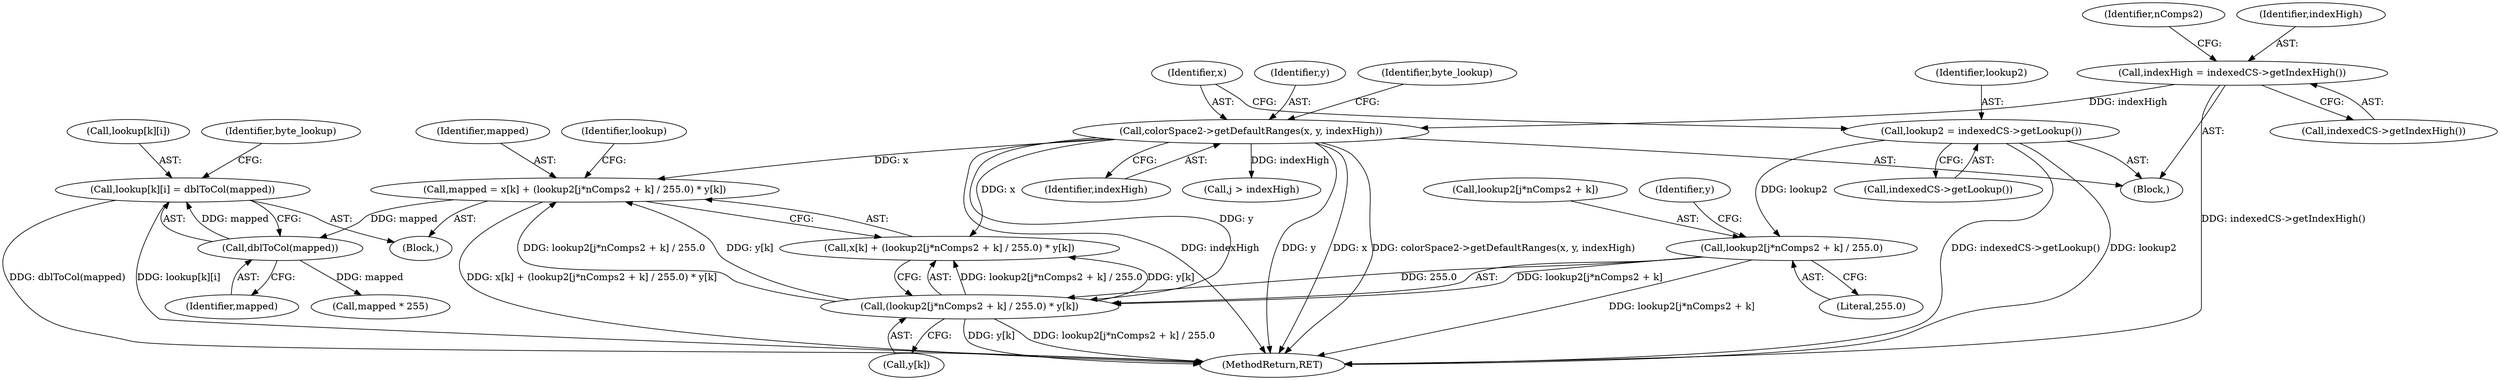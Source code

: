 digraph "0_poppler_7b2d314a61fd0e12f47c62996cb49ec0d1ba747a_4@array" {
"1000361" [label="(Call,lookup[k][i] = dblToCol(mapped))"];
"1000367" [label="(Call,dblToCol(mapped))"];
"1000342" [label="(Call,mapped = x[k] + (lookup2[j*nComps2 + k] / 255.0) * y[k])"];
"1000263" [label="(Call,colorSpace2->getDefaultRanges(x, y, indexHigh))"];
"1000254" [label="(Call,indexHigh = indexedCS->getIndexHigh())"];
"1000348" [label="(Call,(lookup2[j*nComps2 + k] / 255.0) * y[k])"];
"1000349" [label="(Call,lookup2[j*nComps2 + k] / 255.0)"];
"1000260" [label="(Call,lookup2 = indexedCS->getLookup())"];
"1000260" [label="(Call,lookup2 = indexedCS->getLookup())"];
"1000343" [label="(Identifier,mapped)"];
"1000254" [label="(Call,indexHigh = indexedCS->getIndexHigh())"];
"1000357" [label="(Literal,255.0)"];
"1000593" [label="(MethodReturn,RET)"];
"1000245" [label="(Block,)"];
"1000263" [label="(Call,colorSpace2->getDefaultRanges(x, y, indexHigh))"];
"1000307" [label="(Block,)"];
"1000256" [label="(Call,indexedCS->getIndexHigh())"];
"1000266" [label="(Identifier,indexHigh)"];
"1000262" [label="(Call,indexedCS->getLookup())"];
"1000361" [label="(Call,lookup[k][i] = dblToCol(mapped))"];
"1000348" [label="(Call,(lookup2[j*nComps2 + k] / 255.0) * y[k])"];
"1000344" [label="(Call,x[k] + (lookup2[j*nComps2 + k] / 255.0) * y[k])"];
"1000364" [label="(Identifier,lookup)"];
"1000342" [label="(Call,mapped = x[k] + (lookup2[j*nComps2 + k] / 255.0) * y[k])"];
"1000335" [label="(Call,j > indexHigh)"];
"1000362" [label="(Call,lookup[k][i])"];
"1000379" [label="(Call,mapped * 255)"];
"1000264" [label="(Identifier,x)"];
"1000368" [label="(Identifier,mapped)"];
"1000261" [label="(Identifier,lookup2)"];
"1000358" [label="(Call,y[k])"];
"1000265" [label="(Identifier,y)"];
"1000350" [label="(Call,lookup2[j*nComps2 + k])"];
"1000359" [label="(Identifier,y)"];
"1000367" [label="(Call,dblToCol(mapped))"];
"1000258" [label="(Identifier,nComps2)"];
"1000255" [label="(Identifier,indexHigh)"];
"1000371" [label="(Identifier,byte_lookup)"];
"1000268" [label="(Identifier,byte_lookup)"];
"1000349" [label="(Call,lookup2[j*nComps2 + k] / 255.0)"];
"1000361" -> "1000307"  [label="AST: "];
"1000361" -> "1000367"  [label="CFG: "];
"1000362" -> "1000361"  [label="AST: "];
"1000367" -> "1000361"  [label="AST: "];
"1000371" -> "1000361"  [label="CFG: "];
"1000361" -> "1000593"  [label="DDG: dblToCol(mapped)"];
"1000361" -> "1000593"  [label="DDG: lookup[k][i]"];
"1000367" -> "1000361"  [label="DDG: mapped"];
"1000367" -> "1000368"  [label="CFG: "];
"1000368" -> "1000367"  [label="AST: "];
"1000342" -> "1000367"  [label="DDG: mapped"];
"1000367" -> "1000379"  [label="DDG: mapped"];
"1000342" -> "1000307"  [label="AST: "];
"1000342" -> "1000344"  [label="CFG: "];
"1000343" -> "1000342"  [label="AST: "];
"1000344" -> "1000342"  [label="AST: "];
"1000364" -> "1000342"  [label="CFG: "];
"1000342" -> "1000593"  [label="DDG: x[k] + (lookup2[j*nComps2 + k] / 255.0) * y[k]"];
"1000263" -> "1000342"  [label="DDG: x"];
"1000348" -> "1000342"  [label="DDG: lookup2[j*nComps2 + k] / 255.0"];
"1000348" -> "1000342"  [label="DDG: y[k]"];
"1000263" -> "1000245"  [label="AST: "];
"1000263" -> "1000266"  [label="CFG: "];
"1000264" -> "1000263"  [label="AST: "];
"1000265" -> "1000263"  [label="AST: "];
"1000266" -> "1000263"  [label="AST: "];
"1000268" -> "1000263"  [label="CFG: "];
"1000263" -> "1000593"  [label="DDG: y"];
"1000263" -> "1000593"  [label="DDG: x"];
"1000263" -> "1000593"  [label="DDG: colorSpace2->getDefaultRanges(x, y, indexHigh)"];
"1000263" -> "1000593"  [label="DDG: indexHigh"];
"1000254" -> "1000263"  [label="DDG: indexHigh"];
"1000263" -> "1000335"  [label="DDG: indexHigh"];
"1000263" -> "1000344"  [label="DDG: x"];
"1000263" -> "1000348"  [label="DDG: y"];
"1000254" -> "1000245"  [label="AST: "];
"1000254" -> "1000256"  [label="CFG: "];
"1000255" -> "1000254"  [label="AST: "];
"1000256" -> "1000254"  [label="AST: "];
"1000258" -> "1000254"  [label="CFG: "];
"1000254" -> "1000593"  [label="DDG: indexedCS->getIndexHigh()"];
"1000348" -> "1000344"  [label="AST: "];
"1000348" -> "1000358"  [label="CFG: "];
"1000349" -> "1000348"  [label="AST: "];
"1000358" -> "1000348"  [label="AST: "];
"1000344" -> "1000348"  [label="CFG: "];
"1000348" -> "1000593"  [label="DDG: lookup2[j*nComps2 + k] / 255.0"];
"1000348" -> "1000593"  [label="DDG: y[k]"];
"1000348" -> "1000344"  [label="DDG: lookup2[j*nComps2 + k] / 255.0"];
"1000348" -> "1000344"  [label="DDG: y[k]"];
"1000349" -> "1000348"  [label="DDG: lookup2[j*nComps2 + k]"];
"1000349" -> "1000348"  [label="DDG: 255.0"];
"1000349" -> "1000357"  [label="CFG: "];
"1000350" -> "1000349"  [label="AST: "];
"1000357" -> "1000349"  [label="AST: "];
"1000359" -> "1000349"  [label="CFG: "];
"1000349" -> "1000593"  [label="DDG: lookup2[j*nComps2 + k]"];
"1000260" -> "1000349"  [label="DDG: lookup2"];
"1000260" -> "1000245"  [label="AST: "];
"1000260" -> "1000262"  [label="CFG: "];
"1000261" -> "1000260"  [label="AST: "];
"1000262" -> "1000260"  [label="AST: "];
"1000264" -> "1000260"  [label="CFG: "];
"1000260" -> "1000593"  [label="DDG: indexedCS->getLookup()"];
"1000260" -> "1000593"  [label="DDG: lookup2"];
}
